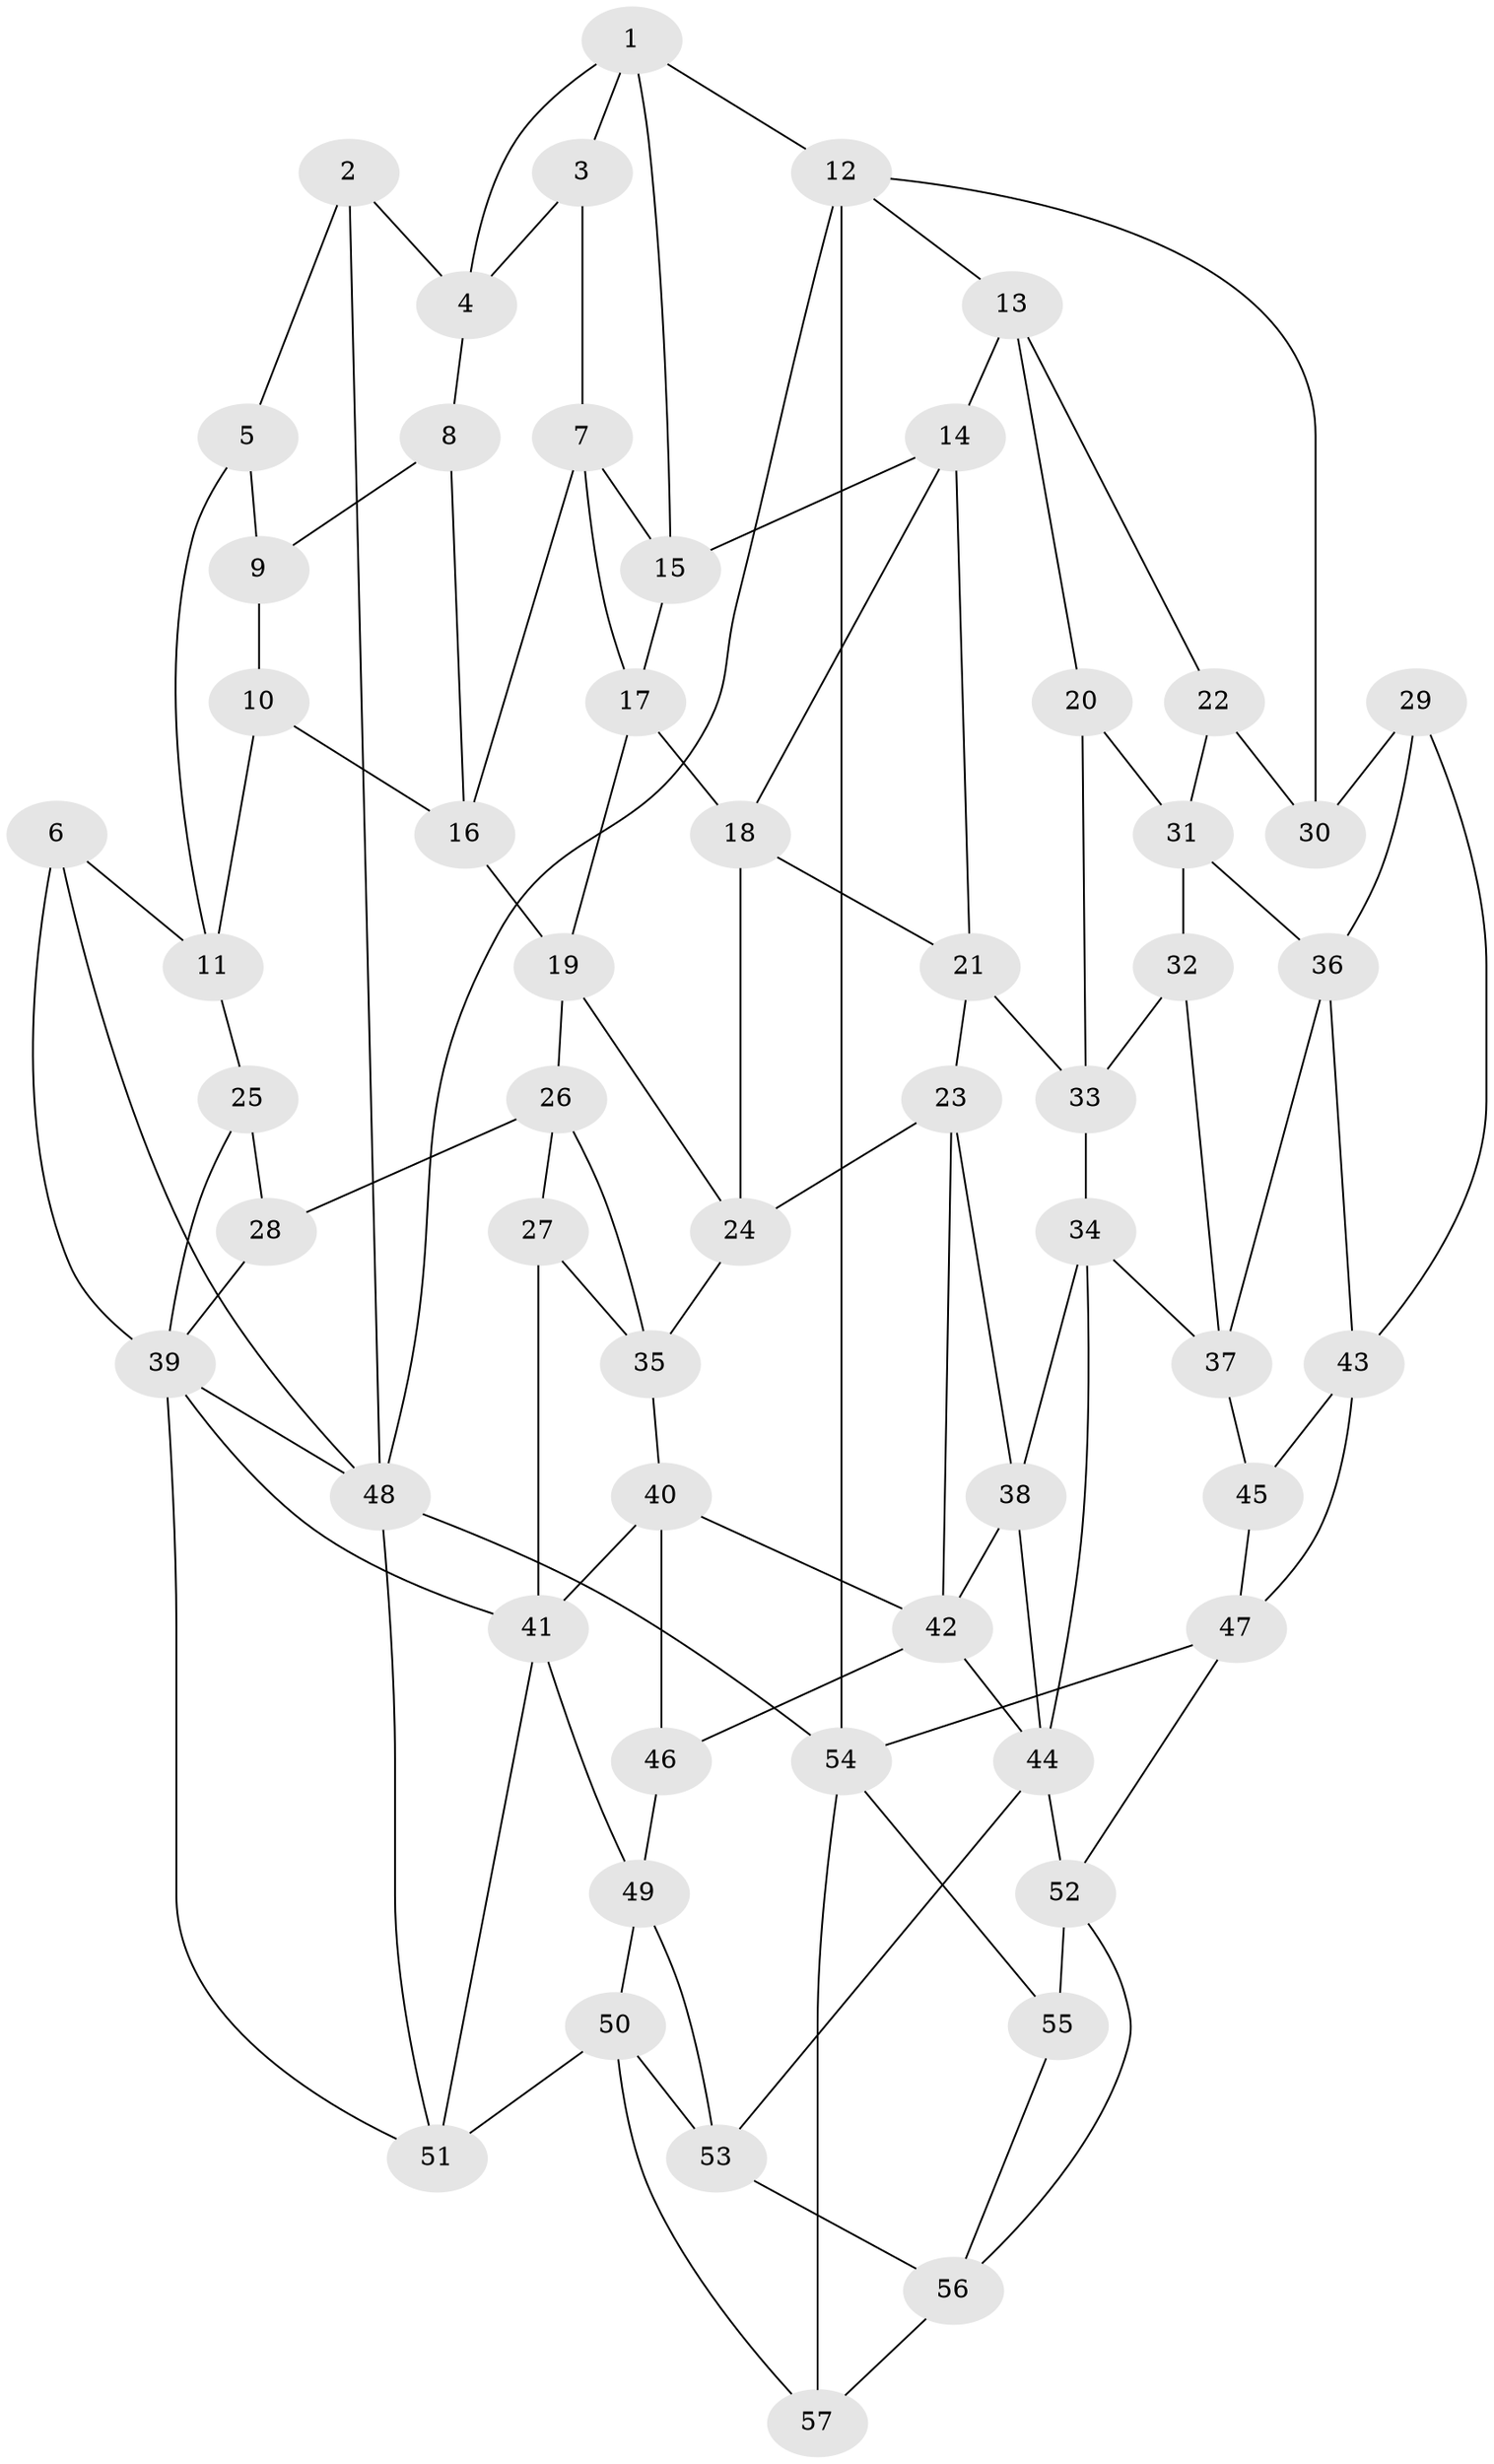 // original degree distribution, {3: 0.017543859649122806, 4: 0.22807017543859648, 5: 0.543859649122807, 6: 0.21052631578947367}
// Generated by graph-tools (version 1.1) at 2025/27/03/09/25 03:27:11]
// undirected, 57 vertices, 109 edges
graph export_dot {
graph [start="1"]
  node [color=gray90,style=filled];
  1;
  2;
  3;
  4;
  5;
  6;
  7;
  8;
  9;
  10;
  11;
  12;
  13;
  14;
  15;
  16;
  17;
  18;
  19;
  20;
  21;
  22;
  23;
  24;
  25;
  26;
  27;
  28;
  29;
  30;
  31;
  32;
  33;
  34;
  35;
  36;
  37;
  38;
  39;
  40;
  41;
  42;
  43;
  44;
  45;
  46;
  47;
  48;
  49;
  50;
  51;
  52;
  53;
  54;
  55;
  56;
  57;
  1 -- 3 [weight=1.0];
  1 -- 4 [weight=1.0];
  1 -- 12 [weight=1.0];
  1 -- 15 [weight=1.0];
  2 -- 4 [weight=1.0];
  2 -- 5 [weight=1.0];
  2 -- 48 [weight=1.0];
  3 -- 4 [weight=1.0];
  3 -- 7 [weight=1.0];
  4 -- 8 [weight=1.0];
  5 -- 9 [weight=1.0];
  5 -- 11 [weight=1.0];
  6 -- 11 [weight=1.0];
  6 -- 39 [weight=1.0];
  6 -- 48 [weight=1.0];
  7 -- 15 [weight=1.0];
  7 -- 16 [weight=1.0];
  7 -- 17 [weight=1.0];
  8 -- 9 [weight=2.0];
  8 -- 16 [weight=1.0];
  9 -- 10 [weight=1.0];
  10 -- 11 [weight=1.0];
  10 -- 16 [weight=1.0];
  11 -- 25 [weight=1.0];
  12 -- 13 [weight=1.0];
  12 -- 30 [weight=1.0];
  12 -- 48 [weight=1.0];
  12 -- 54 [weight=1.0];
  13 -- 14 [weight=1.0];
  13 -- 20 [weight=1.0];
  13 -- 22 [weight=1.0];
  14 -- 15 [weight=1.0];
  14 -- 18 [weight=1.0];
  14 -- 21 [weight=1.0];
  15 -- 17 [weight=1.0];
  16 -- 19 [weight=1.0];
  17 -- 18 [weight=1.0];
  17 -- 19 [weight=1.0];
  18 -- 21 [weight=1.0];
  18 -- 24 [weight=1.0];
  19 -- 24 [weight=1.0];
  19 -- 26 [weight=1.0];
  20 -- 31 [weight=1.0];
  20 -- 33 [weight=1.0];
  21 -- 23 [weight=1.0];
  21 -- 33 [weight=1.0];
  22 -- 30 [weight=2.0];
  22 -- 31 [weight=1.0];
  23 -- 24 [weight=1.0];
  23 -- 38 [weight=1.0];
  23 -- 42 [weight=1.0];
  24 -- 35 [weight=1.0];
  25 -- 28 [weight=2.0];
  25 -- 39 [weight=1.0];
  26 -- 27 [weight=1.0];
  26 -- 28 [weight=1.0];
  26 -- 35 [weight=1.0];
  27 -- 35 [weight=1.0];
  27 -- 41 [weight=1.0];
  28 -- 39 [weight=1.0];
  29 -- 30 [weight=1.0];
  29 -- 36 [weight=1.0];
  29 -- 43 [weight=1.0];
  31 -- 32 [weight=1.0];
  31 -- 36 [weight=1.0];
  32 -- 33 [weight=1.0];
  32 -- 37 [weight=1.0];
  33 -- 34 [weight=1.0];
  34 -- 37 [weight=1.0];
  34 -- 38 [weight=1.0];
  34 -- 44 [weight=1.0];
  35 -- 40 [weight=1.0];
  36 -- 37 [weight=1.0];
  36 -- 43 [weight=1.0];
  37 -- 45 [weight=1.0];
  38 -- 42 [weight=1.0];
  38 -- 44 [weight=1.0];
  39 -- 41 [weight=1.0];
  39 -- 48 [weight=1.0];
  39 -- 51 [weight=1.0];
  40 -- 41 [weight=1.0];
  40 -- 42 [weight=2.0];
  40 -- 46 [weight=1.0];
  41 -- 49 [weight=1.0];
  41 -- 51 [weight=1.0];
  42 -- 44 [weight=1.0];
  42 -- 46 [weight=1.0];
  43 -- 45 [weight=3.0];
  43 -- 47 [weight=1.0];
  44 -- 52 [weight=1.0];
  44 -- 53 [weight=1.0];
  45 -- 47 [weight=1.0];
  46 -- 49 [weight=1.0];
  47 -- 52 [weight=1.0];
  47 -- 54 [weight=1.0];
  48 -- 51 [weight=1.0];
  48 -- 54 [weight=1.0];
  49 -- 50 [weight=1.0];
  49 -- 53 [weight=1.0];
  50 -- 51 [weight=1.0];
  50 -- 53 [weight=1.0];
  50 -- 57 [weight=1.0];
  52 -- 55 [weight=1.0];
  52 -- 56 [weight=1.0];
  53 -- 56 [weight=1.0];
  54 -- 55 [weight=1.0];
  54 -- 57 [weight=1.0];
  55 -- 56 [weight=1.0];
  56 -- 57 [weight=1.0];
}
